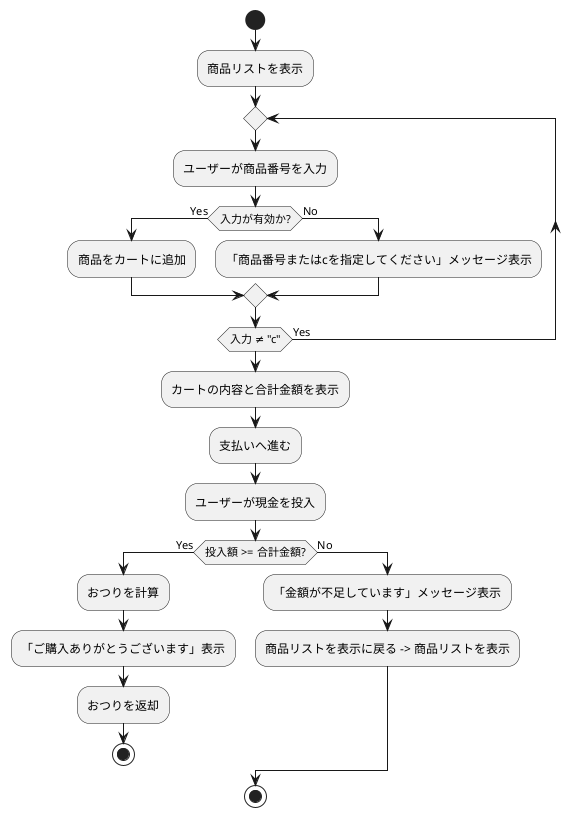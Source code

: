 @startuml アクティビティ図

start
:商品リストを表示;
repeat
    :ユーザーが商品番号を入力;
    if (入力が有効か?) then (Yes)
        :商品をカートに追加;
    else (No)
        :「商品番号またはcを指定してください」メッセージ表示;
    endif
repeat while (入力 ≠ "c") is (Yes)
:カートの内容と合計金額を表示;
:支払いへ進む;

:ユーザーが現金を投入;
if (投入額 >= 合計金額?) then (Yes)
    :おつりを計算;
    :「ご購入ありがとうございます」表示;
    :おつりを返却;
    stop
else (No)
    :「金額が不足しています」メッセージ表示;
    :商品リストを表示に戻る -> 商品リストを表示;
endif
stop

@enduml
